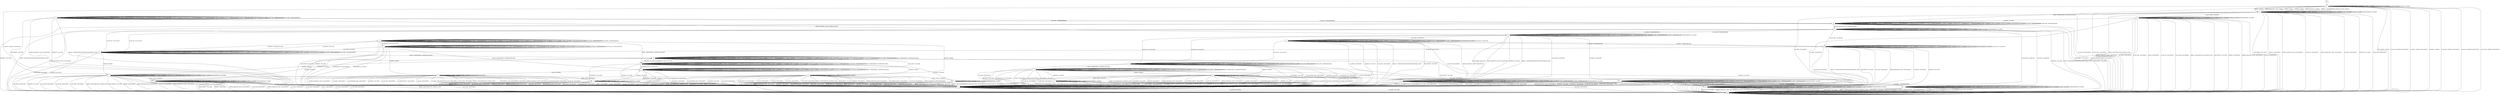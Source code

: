 digraph "" {
	graph ["Incoming time"=0.29279565811157227,
		"Outgoing time"=0.40070509910583496,
		Output="{'States': 32, 'Transitions': 683, 'Filename': '../results/ssh/OpenSSH-OpenSSH-z3-3.dot'}",
		Reference="{'States': 32, 'Transitions': 683, 'Filename': '../subjects/ssh/OpenSSH.dot'}",
		Solver=z3,
		Updated="{'States': 32, 'Transitions': 683, 'Filename': '../subjects/ssh/OpenSSH.dot'}",
		"f-measure"=1.0,
		precision=1.0,
		recall=1.0
	];
	a -> a	[key=0,
		label="SERVICE_REQUEST_AUTH / UNIMPLEMENTED"];
	a -> a	[key=1,
		label="CH_WINDOW_ADJUST / NO_RESP"];
	a -> a	[key=2,
		label="DEBUG / NO_RESP"];
	a -> a	[key=3,
		label="UA_PK_OK / UNIMPLEMENTED"];
	a -> a	[key=4,
		label="SERVICE_REQUEST_CONN / UNIMPLEMENTED"];
	a -> a	[key=5,
		label="UA_NONE / UNIMPLEMENTED"];
	a -> a	[key=6,
		label="UA_PK_NOK / UNIMPLEMENTED"];
	a -> a	[key=7,
		label="CH_OPEN / CH_MAX"];
	a -> a	[key=8,
		label="KEX30 / UNIMPLEMENTED"];
	a -> a	[key=9,
		label="IGNORE / NO_RESP"];
	a -> a	[key=10,
		label="UNIMPLEMENTED / NO_RESP"];
	a -> a	[key=11,
		label="UA_PW_OK / UNIMPLEMENTED"];
	a -> a	[key=12,
		label="UA_PW_NOK / UNIMPLEMENTED"];
	a -> j	[key=0,
		label="REKEY / KEXINIT|KEX31+NEWKEYS|NO_RESP"];
	a -> r	[key=0,
		label="DISCONNECT / NO_CONN"];
	a -> r	[key=1,
		label="CH_EXTENDED_DATA / DISCONNECT"];
	a -> r	[key=2,
		label="NEWKEYS / NO_CONN"];
	a -> r	[key=3,
		label="CH_REQUEST_PTY / DISCONNECT"];
	a -> r	[key=4,
		label="CH_EOF / DISCONNECT"];
	a -> r	[key=5,
		label="CH_DATA / DISCONNECT"];
	a -> ee	[key=0,
		label="CH_CLOSE / DISCONNECT"];
	a -> ff	[key=0,
		label="KEXINIT / KEXINIT"];
	b -> b	[key=0,
		label="SERVICE_REQUEST_AUTH / NO_RESP"];
	b -> b	[key=1,
		label="CH_WINDOW_ADJUST / CH_NONE"];
	b -> b	[key=2,
		label="DEBUG / NO_RESP"];
	b -> b	[key=3,
		label="UA_PK_OK / UNIMPLEMENTED"];
	b -> b	[key=4,
		label="SERVICE_REQUEST_CONN / NO_RESP"];
	b -> b	[key=5,
		label="UA_NONE / UNIMPLEMENTED"];
	b -> b	[key=6,
		label="CH_EXTENDED_DATA / CH_NONE"];
	b -> b	[key=7,
		label="UA_PK_NOK / UNIMPLEMENTED"];
	b -> b	[key=8,
		label="CH_CLOSE / CH_NONE"];
	b -> b	[key=9,
		label="CH_REQUEST_PTY / CH_NONE"];
	b -> b	[key=10,
		label="KEX30 / NO_RESP"];
	b -> b	[key=11,
		label="IGNORE / NO_RESP"];
	b -> b	[key=12,
		label="CH_EOF / CH_NONE"];
	b -> b	[key=13,
		label="CH_DATA / CH_NONE"];
	b -> b	[key=14,
		label="UNIMPLEMENTED / NO_RESP"];
	b -> b	[key=15,
		label="UA_PW_OK / UNIMPLEMENTED"];
	b -> b	[key=16,
		label="UA_PW_NOK / UNIMPLEMENTED"];
	b -> b	[key=17,
		label="REKEY / KEXINIT|KEX31+NEWKEYS|NO_RESP"];
	b -> d	[key=0,
		label="CH_OPEN / CH_OPEN_SUCCESS"];
	b -> l	[key=0,
		label="KEXINIT / KEXINIT"];
	b -> ee	[key=0,
		label="DISCONNECT / NO_CONN"];
	b -> ee	[key=1,
		label="NEWKEYS / NO_CONN"];
	c -> c	[key=0,
		label="DEBUG / NO_RESP"];
	c -> c	[key=1,
		label="CH_OPEN / CH_MAX"];
	c -> c	[key=2,
		label="IGNORE / NO_RESP"];
	c -> c	[key=3,
		label="UNIMPLEMENTED / NO_RESP"];
	c -> d	[key=0,
		label="NEWKEYS / NO_RESP"];
	c -> r	[key=0,
		label="DISCONNECT / NO_CONN"];
	c -> r	[key=1,
		label="KEXINIT / DISCONNECT"];
	c -> r	[key=2,
		label="SERVICE_REQUEST_AUTH / DISCONNECT"];
	c -> r	[key=3,
		label="CH_WINDOW_ADJUST / DISCONNECT"];
	c -> r	[key=4,
		label="UA_PK_OK / DISCONNECT"];
	c -> r	[key=5,
		label="SERVICE_REQUEST_CONN / DISCONNECT"];
	c -> r	[key=6,
		label="UA_NONE / DISCONNECT"];
	c -> r	[key=7,
		label="CH_EXTENDED_DATA / DISCONNECT"];
	c -> r	[key=8,
		label="UA_PK_NOK / DISCONNECT"];
	c -> r	[key=9,
		label="CH_REQUEST_PTY / DISCONNECT"];
	c -> r	[key=10,
		label="KEX30 / DISCONNECT"];
	c -> r	[key=11,
		label="CH_EOF / DISCONNECT"];
	c -> r	[key=12,
		label="CH_DATA / DISCONNECT"];
	c -> r	[key=13,
		label="UA_PW_OK / DISCONNECT"];
	c -> r	[key=14,
		label="UA_PW_NOK / DISCONNECT"];
	c -> r	[key=15,
		label="REKEY / DISCONNECT|NO_CONN|NO_CONN"];
	c -> ee	[key=0,
		label="CH_CLOSE / DISCONNECT"];
	d -> b	[key=0,
		label="CH_CLOSE / CH_CLOSE"];
	d -> d	[key=0,
		label="SERVICE_REQUEST_AUTH / NO_RESP"];
	d -> d	[key=1,
		label="CH_WINDOW_ADJUST / NO_RESP"];
	d -> d	[key=2,
		label="DEBUG / NO_RESP"];
	d -> d	[key=3,
		label="UA_PK_OK / UNIMPLEMENTED"];
	d -> d	[key=4,
		label="SERVICE_REQUEST_CONN / NO_RESP"];
	d -> d	[key=5,
		label="UA_NONE / UNIMPLEMENTED"];
	d -> d	[key=6,
		label="CH_EXTENDED_DATA / NO_RESP"];
	d -> d	[key=7,
		label="UA_PK_NOK / UNIMPLEMENTED"];
	d -> d	[key=8,
		label="CH_OPEN / CH_MAX"];
	d -> d	[key=9,
		label="KEX30 / NO_RESP"];
	d -> d	[key=10,
		label="IGNORE / NO_RESP"];
	d -> d	[key=11,
		label="CH_EOF / NO_RESP"];
	d -> d	[key=12,
		label="CH_DATA / NO_RESP"];
	d -> d	[key=13,
		label="UNIMPLEMENTED / NO_RESP"];
	d -> d	[key=14,
		label="UA_PW_OK / UNIMPLEMENTED"];
	d -> d	[key=15,
		label="UA_PW_NOK / UNIMPLEMENTED"];
	d -> d	[key=16,
		label="REKEY / KEXINIT|KEX31+NEWKEYS|NO_RESP"];
	d -> o	[key=0,
		label="KEXINIT / KEXINIT"];
	d -> r	[key=0,
		label="DISCONNECT / NO_CONN"];
	d -> r	[key=1,
		label="NEWKEYS / NO_CONN"];
	d -> s	[key=0,
		label="CH_REQUEST_PTY / CH_SUCCESS"];
	e -> e	[key=0,
		label="CH_WINDOW_ADJUST / CH_NONE"];
	e -> e	[key=1,
		label="DEBUG / NO_RESP"];
	e -> e	[key=2,
		label="CH_EXTENDED_DATA / CH_NONE"];
	e -> e	[key=3,
		label="CH_CLOSE / CH_NONE"];
	e -> e	[key=4,
		label="CH_REQUEST_PTY / CH_NONE"];
	e -> e	[key=5,
		label="IGNORE / NO_RESP"];
	e -> e	[key=6,
		label="CH_EOF / CH_NONE"];
	e -> e	[key=7,
		label="CH_DATA / CH_NONE"];
	e -> e	[key=8,
		label="UNIMPLEMENTED / NO_RESP"];
	e -> r	[key=0,
		label="CH_OPEN / DISCONNECT"];
	e -> w	[key=0,
		label="KEX30 / KEX31+NEWKEYS"];
	e -> ee	[key=0,
		label="DISCONNECT / NO_CONN"];
	e -> ee	[key=1,
		label="KEXINIT / DISCONNECT"];
	e -> ee	[key=2,
		label="SERVICE_REQUEST_AUTH / DISCONNECT"];
	e -> ee	[key=3,
		label="UA_PK_OK / DISCONNECT"];
	e -> ee	[key=4,
		label="SERVICE_REQUEST_CONN / DISCONNECT"];
	e -> ee	[key=5,
		label="UA_NONE / DISCONNECT"];
	e -> ee	[key=6,
		label="NEWKEYS / NO_CONN"];
	e -> ee	[key=7,
		label="UA_PK_NOK / DISCONNECT"];
	e -> ee	[key=8,
		label="UA_PW_OK / DISCONNECT"];
	e -> ee	[key=9,
		label="UA_PW_NOK / DISCONNECT"];
	e -> ee	[key=10,
		label="REKEY / DISCONNECT|NO_CONN|NO_CONN"];
	f -> f	[key=0,
		label="SERVICE_REQUEST_AUTH / UNIMPLEMENTED"];
	f -> f	[key=1,
		label="CH_WINDOW_ADJUST / NO_RESP"];
	f -> f	[key=2,
		label="DEBUG / NO_RESP"];
	f -> f	[key=3,
		label="UA_PK_OK / UNIMPLEMENTED"];
	f -> f	[key=4,
		label="SERVICE_REQUEST_CONN / UNIMPLEMENTED"];
	f -> f	[key=5,
		label="UA_NONE / UNIMPLEMENTED"];
	f -> f	[key=6,
		label="CH_EXTENDED_DATA / NO_RESP"];
	f -> f	[key=7,
		label="UA_PK_NOK / UNIMPLEMENTED"];
	f -> f	[key=8,
		label="CH_OPEN / CH_MAX"];
	f -> f	[key=9,
		label="KEX30 / UNIMPLEMENTED"];
	f -> f	[key=10,
		label="IGNORE / NO_RESP"];
	f -> f	[key=11,
		label="CH_EOF / NO_RESP"];
	f -> f	[key=12,
		label="CH_DATA / NO_RESP"];
	f -> f	[key=13,
		label="UNIMPLEMENTED / NO_RESP"];
	f -> f	[key=14,
		label="UA_PW_OK / UNIMPLEMENTED"];
	f -> f	[key=15,
		label="UA_PW_NOK / UNIMPLEMENTED"];
	f -> p	[key=0,
		label="KEXINIT / KEXINIT"];
	f -> r	[key=0,
		label="DISCONNECT / NO_CONN"];
	f -> r	[key=1,
		label="NEWKEYS / NO_CONN"];
	f -> r	[key=2,
		label="CH_REQUEST_PTY / DISCONNECT"];
	f -> s	[key=0,
		label="REKEY / KEXINIT|KEX31+NEWKEYS|NO_RESP"];
	f -> y	[key=0,
		label="CH_CLOSE / CH_CLOSE"];
	g -> d	[key=0,
		label="REKEY / KEXINIT|KEX31+NEWKEYS|NO_RESP"];
	g -> f	[key=0,
		label="CH_REQUEST_PTY / CH_SUCCESS"];
	g -> g	[key=0,
		label="SERVICE_REQUEST_AUTH / UNIMPLEMENTED"];
	g -> g	[key=1,
		label="CH_WINDOW_ADJUST / NO_RESP"];
	g -> g	[key=2,
		label="DEBUG / NO_RESP"];
	g -> g	[key=3,
		label="UA_PK_OK / UNIMPLEMENTED"];
	g -> g	[key=4,
		label="SERVICE_REQUEST_CONN / UNIMPLEMENTED"];
	g -> g	[key=5,
		label="UA_NONE / UNIMPLEMENTED"];
	g -> g	[key=6,
		label="CH_EXTENDED_DATA / NO_RESP"];
	g -> g	[key=7,
		label="UA_PK_NOK / UNIMPLEMENTED"];
	g -> g	[key=8,
		label="CH_OPEN / CH_MAX"];
	g -> g	[key=9,
		label="KEX30 / UNIMPLEMENTED"];
	g -> g	[key=10,
		label="IGNORE / NO_RESP"];
	g -> g	[key=11,
		label="CH_EOF / NO_RESP"];
	g -> g	[key=12,
		label="CH_DATA / NO_RESP"];
	g -> g	[key=13,
		label="UNIMPLEMENTED / NO_RESP"];
	g -> g	[key=14,
		label="UA_PW_OK / UNIMPLEMENTED"];
	g -> g	[key=15,
		label="UA_PW_NOK / UNIMPLEMENTED"];
	g -> o	[key=0,
		label="KEXINIT / KEXINIT"];
	g -> r	[key=0,
		label="DISCONNECT / NO_CONN"];
	g -> r	[key=1,
		label="NEWKEYS / NO_CONN"];
	g -> y	[key=0,
		label="CH_CLOSE / CH_CLOSE"];
	h -> a	[key=0,
		label="UA_PK_OK / UA_SUCCESS"];
	h -> a	[key=1,
		label="UA_PW_OK / UA_SUCCESS"];
	h -> h	[key=0,
		label="KEXINIT / UNIMPLEMENTED"];
	h -> h	[key=1,
		label="SERVICE_REQUEST_AUTH / SERVICE_ACCEPT"];
	h -> h	[key=2,
		label="CH_WINDOW_ADJUST / UNIMPLEMENTED"];
	h -> h	[key=3,
		label="DEBUG / NO_RESP"];
	h -> h	[key=4,
		label="CH_EXTENDED_DATA / UNIMPLEMENTED"];
	h -> h	[key=5,
		label="CH_OPEN / CH_MAX"];
	h -> h	[key=6,
		label="CH_REQUEST_PTY / UNIMPLEMENTED"];
	h -> h	[key=7,
		label="KEX30 / UNIMPLEMENTED"];
	h -> h	[key=8,
		label="IGNORE / NO_RESP"];
	h -> h	[key=9,
		label="CH_EOF / UNIMPLEMENTED"];
	h -> h	[key=10,
		label="CH_DATA / UNIMPLEMENTED"];
	h -> h	[key=11,
		label="UNIMPLEMENTED / NO_RESP"];
	h -> m	[key=0,
		label="UA_PK_NOK / UA_FAILURE"];
	h -> q	[key=0,
		label="UA_PW_NOK / UA_FAILURE"];
	h -> r	[key=0,
		label="DISCONNECT / NO_CONN"];
	h -> r	[key=1,
		label="SERVICE_REQUEST_CONN / DISCONNECT"];
	h -> r	[key=2,
		label="NEWKEYS / NO_CONN"];
	h -> r	[key=3,
		label="REKEY / UNIMPLEMENTED|UNIMPLEMENTED|NO_CONN"];
	h -> u	[key=0,
		label="CH_CLOSE / UNIMPLEMENTED"];
	h -> x	[key=0,
		label="UA_NONE / UA_FAILURE"];
	i -> i	[key=0,
		label="DEBUG / NO_RESP"];
	i -> i	[key=1,
		label="CH_OPEN / CH_MAX"];
	i -> i	[key=2,
		label="IGNORE / NO_RESP"];
	i -> i	[key=3,
		label="UNIMPLEMENTED / NO_RESP"];
	i -> r	[key=0,
		label="DISCONNECT / NO_CONN"];
	i -> r	[key=1,
		label="KEXINIT / DISCONNECT"];
	i -> r	[key=2,
		label="SERVICE_REQUEST_AUTH / DISCONNECT"];
	i -> r	[key=3,
		label="CH_WINDOW_ADJUST / DISCONNECT"];
	i -> r	[key=4,
		label="UA_PK_OK / DISCONNECT"];
	i -> r	[key=5,
		label="SERVICE_REQUEST_CONN / DISCONNECT"];
	i -> r	[key=6,
		label="UA_NONE / DISCONNECT"];
	i -> r	[key=7,
		label="CH_EXTENDED_DATA / DISCONNECT"];
	i -> r	[key=8,
		label="UA_PK_NOK / DISCONNECT"];
	i -> r	[key=9,
		label="CH_REQUEST_PTY / DISCONNECT"];
	i -> r	[key=10,
		label="KEX30 / DISCONNECT"];
	i -> r	[key=11,
		label="CH_EOF / DISCONNECT"];
	i -> r	[key=12,
		label="CH_DATA / DISCONNECT"];
	i -> r	[key=13,
		label="UA_PW_OK / DISCONNECT"];
	i -> r	[key=14,
		label="UA_PW_NOK / DISCONNECT"];
	i -> r	[key=15,
		label="REKEY / DISCONNECT|NO_CONN|NO_CONN"];
	i -> s	[key=0,
		label="NEWKEYS / NO_RESP"];
	i -> ee	[key=0,
		label="CH_CLOSE / DISCONNECT"];
	j -> j	[key=0,
		label="SERVICE_REQUEST_AUTH / NO_RESP"];
	j -> j	[key=1,
		label="CH_WINDOW_ADJUST / NO_RESP"];
	j -> j	[key=2,
		label="DEBUG / NO_RESP"];
	j -> j	[key=3,
		label="UA_PK_OK / UNIMPLEMENTED"];
	j -> j	[key=4,
		label="SERVICE_REQUEST_CONN / NO_RESP"];
	j -> j	[key=5,
		label="UA_NONE / UNIMPLEMENTED"];
	j -> j	[key=6,
		label="UA_PK_NOK / UNIMPLEMENTED"];
	j -> j	[key=7,
		label="CH_OPEN / CH_MAX"];
	j -> j	[key=8,
		label="KEX30 / NO_RESP"];
	j -> j	[key=9,
		label="IGNORE / NO_RESP"];
	j -> j	[key=10,
		label="UNIMPLEMENTED / NO_RESP"];
	j -> j	[key=11,
		label="UA_PW_OK / UNIMPLEMENTED"];
	j -> j	[key=12,
		label="UA_PW_NOK / UNIMPLEMENTED"];
	j -> j	[key=13,
		label="REKEY / KEXINIT|KEX31+NEWKEYS|NO_RESP"];
	j -> r	[key=0,
		label="DISCONNECT / NO_CONN"];
	j -> r	[key=1,
		label="CH_EXTENDED_DATA / DISCONNECT"];
	j -> r	[key=2,
		label="NEWKEYS / NO_CONN"];
	j -> r	[key=3,
		label="CH_REQUEST_PTY / DISCONNECT"];
	j -> r	[key=4,
		label="CH_EOF / DISCONNECT"];
	j -> r	[key=5,
		label="CH_DATA / DISCONNECT"];
	j -> ee	[key=0,
		label="CH_CLOSE / DISCONNECT"];
	j -> ff	[key=0,
		label="KEXINIT / KEXINIT"];
	k -> b	[key=0,
		label="NEWKEYS / NO_RESP"];
	k -> k	[key=0,
		label="CH_WINDOW_ADJUST / CH_NONE"];
	k -> k	[key=1,
		label="DEBUG / NO_RESP"];
	k -> k	[key=2,
		label="CH_EXTENDED_DATA / CH_NONE"];
	k -> k	[key=3,
		label="CH_CLOSE / CH_NONE"];
	k -> k	[key=4,
		label="CH_REQUEST_PTY / CH_NONE"];
	k -> k	[key=5,
		label="IGNORE / NO_RESP"];
	k -> k	[key=6,
		label="CH_EOF / CH_NONE"];
	k -> k	[key=7,
		label="CH_DATA / CH_NONE"];
	k -> k	[key=8,
		label="UNIMPLEMENTED / NO_RESP"];
	k -> r	[key=0,
		label="CH_OPEN / DISCONNECT"];
	k -> ee	[key=0,
		label="DISCONNECT / NO_CONN"];
	k -> ee	[key=1,
		label="KEXINIT / DISCONNECT"];
	k -> ee	[key=2,
		label="SERVICE_REQUEST_AUTH / DISCONNECT"];
	k -> ee	[key=3,
		label="UA_PK_OK / DISCONNECT"];
	k -> ee	[key=4,
		label="SERVICE_REQUEST_CONN / DISCONNECT"];
	k -> ee	[key=5,
		label="UA_NONE / DISCONNECT"];
	k -> ee	[key=6,
		label="UA_PK_NOK / DISCONNECT"];
	k -> ee	[key=7,
		label="KEX30 / DISCONNECT"];
	k -> ee	[key=8,
		label="UA_PW_OK / DISCONNECT"];
	k -> ee	[key=9,
		label="UA_PW_NOK / DISCONNECT"];
	k -> ee	[key=10,
		label="REKEY / DISCONNECT|NO_CONN|NO_CONN"];
	l -> k	[key=0,
		label="KEX30 / KEX31+NEWKEYS"];
	l -> l	[key=0,
		label="CH_WINDOW_ADJUST / CH_NONE"];
	l -> l	[key=1,
		label="DEBUG / NO_RESP"];
	l -> l	[key=2,
		label="CH_EXTENDED_DATA / CH_NONE"];
	l -> l	[key=3,
		label="CH_CLOSE / CH_NONE"];
	l -> l	[key=4,
		label="CH_REQUEST_PTY / CH_NONE"];
	l -> l	[key=5,
		label="IGNORE / NO_RESP"];
	l -> l	[key=6,
		label="CH_EOF / CH_NONE"];
	l -> l	[key=7,
		label="CH_DATA / CH_NONE"];
	l -> l	[key=8,
		label="UNIMPLEMENTED / NO_RESP"];
	l -> r	[key=0,
		label="CH_OPEN / DISCONNECT"];
	l -> ee	[key=0,
		label="DISCONNECT / NO_CONN"];
	l -> ee	[key=1,
		label="KEXINIT / DISCONNECT"];
	l -> ee	[key=2,
		label="SERVICE_REQUEST_AUTH / DISCONNECT"];
	l -> ee	[key=3,
		label="UA_PK_OK / DISCONNECT"];
	l -> ee	[key=4,
		label="SERVICE_REQUEST_CONN / DISCONNECT"];
	l -> ee	[key=5,
		label="UA_NONE / DISCONNECT"];
	l -> ee	[key=6,
		label="NEWKEYS / NO_CONN"];
	l -> ee	[key=7,
		label="UA_PK_NOK / DISCONNECT"];
	l -> ee	[key=8,
		label="UA_PW_OK / DISCONNECT"];
	l -> ee	[key=9,
		label="UA_PW_NOK / DISCONNECT"];
	l -> ee	[key=10,
		label="REKEY / DISCONNECT|NO_CONN|NO_CONN"];
	m -> m	[key=0,
		label="KEXINIT / UNIMPLEMENTED"];
	m -> m	[key=1,
		label="SERVICE_REQUEST_AUTH / SERVICE_ACCEPT"];
	m -> m	[key=2,
		label="CH_WINDOW_ADJUST / UNIMPLEMENTED"];
	m -> m	[key=3,
		label="DEBUG / NO_RESP"];
	m -> m	[key=4,
		label="CH_EXTENDED_DATA / UNIMPLEMENTED"];
	m -> m	[key=5,
		label="UA_PK_NOK / UA_FAILURE"];
	m -> m	[key=6,
		label="CH_OPEN / CH_MAX"];
	m -> m	[key=7,
		label="CH_REQUEST_PTY / UNIMPLEMENTED"];
	m -> m	[key=8,
		label="KEX30 / UNIMPLEMENTED"];
	m -> m	[key=9,
		label="IGNORE / NO_RESP"];
	m -> m	[key=10,
		label="CH_EOF / UNIMPLEMENTED"];
	m -> m	[key=11,
		label="CH_DATA / UNIMPLEMENTED"];
	m -> m	[key=12,
		label="UNIMPLEMENTED / NO_RESP"];
	m -> r	[key=0,
		label="DISCONNECT / NO_CONN"];
	m -> r	[key=1,
		label="UA_PK_OK / DISCONNECT"];
	m -> r	[key=2,
		label="SERVICE_REQUEST_CONN / DISCONNECT"];
	m -> r	[key=3,
		label="UA_NONE / DISCONNECT"];
	m -> r	[key=4,
		label="NEWKEYS / NO_CONN"];
	m -> r	[key=5,
		label="UA_PW_OK / DISCONNECT"];
	m -> r	[key=6,
		label="UA_PW_NOK / DISCONNECT"];
	m -> r	[key=7,
		label="REKEY / UNIMPLEMENTED|UNIMPLEMENTED|NO_CONN"];
	m -> cc	[key=0,
		label="CH_CLOSE / UNIMPLEMENTED"];
	n -> j	[key=0,
		label="NEWKEYS / NO_RESP"];
	n -> n	[key=0,
		label="DEBUG / NO_RESP"];
	n -> n	[key=1,
		label="CH_OPEN / CH_MAX"];
	n -> n	[key=2,
		label="IGNORE / NO_RESP"];
	n -> n	[key=3,
		label="UNIMPLEMENTED / NO_RESP"];
	n -> r	[key=0,
		label="DISCONNECT / NO_CONN"];
	n -> r	[key=1,
		label="KEXINIT / DISCONNECT"];
	n -> r	[key=2,
		label="SERVICE_REQUEST_AUTH / DISCONNECT"];
	n -> r	[key=3,
		label="CH_WINDOW_ADJUST / DISCONNECT"];
	n -> r	[key=4,
		label="UA_PK_OK / DISCONNECT"];
	n -> r	[key=5,
		label="SERVICE_REQUEST_CONN / DISCONNECT"];
	n -> r	[key=6,
		label="UA_NONE / DISCONNECT"];
	n -> r	[key=7,
		label="CH_EXTENDED_DATA / DISCONNECT"];
	n -> r	[key=8,
		label="UA_PK_NOK / DISCONNECT"];
	n -> r	[key=9,
		label="CH_REQUEST_PTY / DISCONNECT"];
	n -> r	[key=10,
		label="KEX30 / DISCONNECT"];
	n -> r	[key=11,
		label="CH_EOF / DISCONNECT"];
	n -> r	[key=12,
		label="CH_DATA / DISCONNECT"];
	n -> r	[key=13,
		label="UA_PW_OK / DISCONNECT"];
	n -> r	[key=14,
		label="UA_PW_NOK / DISCONNECT"];
	n -> r	[key=15,
		label="REKEY / DISCONNECT|NO_CONN|NO_CONN"];
	n -> ee	[key=0,
		label="CH_CLOSE / DISCONNECT"];
	o -> c	[key=0,
		label="KEX30 / KEX31+NEWKEYS"];
	o -> o	[key=0,
		label="DEBUG / NO_RESP"];
	o -> o	[key=1,
		label="CH_OPEN / CH_MAX"];
	o -> o	[key=2,
		label="IGNORE / NO_RESP"];
	o -> o	[key=3,
		label="UNIMPLEMENTED / NO_RESP"];
	o -> r	[key=0,
		label="DISCONNECT / NO_CONN"];
	o -> r	[key=1,
		label="KEXINIT / DISCONNECT"];
	o -> r	[key=2,
		label="SERVICE_REQUEST_AUTH / DISCONNECT"];
	o -> r	[key=3,
		label="CH_WINDOW_ADJUST / DISCONNECT"];
	o -> r	[key=4,
		label="UA_PK_OK / DISCONNECT"];
	o -> r	[key=5,
		label="SERVICE_REQUEST_CONN / DISCONNECT"];
	o -> r	[key=6,
		label="UA_NONE / DISCONNECT"];
	o -> r	[key=7,
		label="CH_EXTENDED_DATA / DISCONNECT"];
	o -> r	[key=8,
		label="NEWKEYS / NO_CONN"];
	o -> r	[key=9,
		label="UA_PK_NOK / DISCONNECT"];
	o -> r	[key=10,
		label="CH_REQUEST_PTY / DISCONNECT"];
	o -> r	[key=11,
		label="CH_EOF / DISCONNECT"];
	o -> r	[key=12,
		label="CH_DATA / DISCONNECT"];
	o -> r	[key=13,
		label="UA_PW_OK / DISCONNECT"];
	o -> r	[key=14,
		label="UA_PW_NOK / DISCONNECT"];
	o -> r	[key=15,
		label="REKEY / DISCONNECT|NO_CONN|NO_CONN"];
	o -> ee	[key=0,
		label="CH_CLOSE / DISCONNECT"];
	p -> i	[key=0,
		label="KEX30 / KEX31+NEWKEYS"];
	p -> p	[key=0,
		label="DEBUG / NO_RESP"];
	p -> p	[key=1,
		label="CH_OPEN / CH_MAX"];
	p -> p	[key=2,
		label="IGNORE / NO_RESP"];
	p -> p	[key=3,
		label="UNIMPLEMENTED / NO_RESP"];
	p -> r	[key=0,
		label="DISCONNECT / NO_CONN"];
	p -> r	[key=1,
		label="KEXINIT / DISCONNECT"];
	p -> r	[key=2,
		label="SERVICE_REQUEST_AUTH / DISCONNECT"];
	p -> r	[key=3,
		label="CH_WINDOW_ADJUST / DISCONNECT"];
	p -> r	[key=4,
		label="UA_PK_OK / DISCONNECT"];
	p -> r	[key=5,
		label="SERVICE_REQUEST_CONN / DISCONNECT"];
	p -> r	[key=6,
		label="UA_NONE / DISCONNECT"];
	p -> r	[key=7,
		label="CH_EXTENDED_DATA / DISCONNECT"];
	p -> r	[key=8,
		label="NEWKEYS / NO_CONN"];
	p -> r	[key=9,
		label="UA_PK_NOK / DISCONNECT"];
	p -> r	[key=10,
		label="CH_REQUEST_PTY / DISCONNECT"];
	p -> r	[key=11,
		label="CH_EOF / DISCONNECT"];
	p -> r	[key=12,
		label="CH_DATA / DISCONNECT"];
	p -> r	[key=13,
		label="UA_PW_OK / DISCONNECT"];
	p -> r	[key=14,
		label="UA_PW_NOK / DISCONNECT"];
	p -> r	[key=15,
		label="REKEY / DISCONNECT|NO_CONN|NO_CONN"];
	p -> ee	[key=0,
		label="CH_CLOSE / DISCONNECT"];
	q -> a	[key=0,
		label="UA_PW_OK / UA_SUCCESS"];
	q -> q	[key=0,
		label="KEXINIT / UNIMPLEMENTED"];
	q -> q	[key=1,
		label="SERVICE_REQUEST_AUTH / SERVICE_ACCEPT"];
	q -> q	[key=2,
		label="CH_WINDOW_ADJUST / UNIMPLEMENTED"];
	q -> q	[key=3,
		label="DEBUG / NO_RESP"];
	q -> q	[key=4,
		label="CH_EXTENDED_DATA / UNIMPLEMENTED"];
	q -> q	[key=5,
		label="CH_OPEN / CH_MAX"];
	q -> q	[key=6,
		label="CH_REQUEST_PTY / UNIMPLEMENTED"];
	q -> q	[key=7,
		label="KEX30 / UNIMPLEMENTED"];
	q -> q	[key=8,
		label="IGNORE / NO_RESP"];
	q -> q	[key=9,
		label="CH_EOF / UNIMPLEMENTED"];
	q -> q	[key=10,
		label="CH_DATA / UNIMPLEMENTED"];
	q -> q	[key=11,
		label="UNIMPLEMENTED / NO_RESP"];
	q -> q	[key=12,
		label="UA_PW_NOK / UA_FAILURE"];
	q -> r	[key=0,
		label="DISCONNECT / NO_CONN"];
	q -> r	[key=1,
		label="UA_PK_OK / DISCONNECT"];
	q -> r	[key=2,
		label="SERVICE_REQUEST_CONN / DISCONNECT"];
	q -> r	[key=3,
		label="UA_NONE / DISCONNECT"];
	q -> r	[key=4,
		label="NEWKEYS / NO_CONN"];
	q -> r	[key=5,
		label="UA_PK_NOK / DISCONNECT"];
	q -> r	[key=6,
		label="REKEY / UNIMPLEMENTED|UNIMPLEMENTED|NO_CONN"];
	q -> bb	[key=0,
		label="CH_CLOSE / UNIMPLEMENTED"];
	r -> r	[key=0,
		label="DISCONNECT / NO_CONN"];
	r -> r	[key=1,
		label="KEXINIT / NO_CONN"];
	r -> r	[key=2,
		label="SERVICE_REQUEST_AUTH / NO_CONN"];
	r -> r	[key=3,
		label="CH_WINDOW_ADJUST / NO_CONN"];
	r -> r	[key=4,
		label="DEBUG / NO_CONN"];
	r -> r	[key=5,
		label="UA_PK_OK / NO_CONN"];
	r -> r	[key=6,
		label="SERVICE_REQUEST_CONN / NO_CONN"];
	r -> r	[key=7,
		label="UA_NONE / NO_CONN"];
	r -> r	[key=8,
		label="CH_EXTENDED_DATA / NO_CONN"];
	r -> r	[key=9,
		label="NEWKEYS / NO_CONN"];
	r -> r	[key=10,
		label="UA_PK_NOK / NO_CONN"];
	r -> r	[key=11,
		label="CH_OPEN / CH_MAX"];
	r -> r	[key=12,
		label="CH_REQUEST_PTY / NO_CONN"];
	r -> r	[key=13,
		label="KEX30 / NO_CONN"];
	r -> r	[key=14,
		label="IGNORE / NO_CONN"];
	r -> r	[key=15,
		label="CH_EOF / NO_CONN"];
	r -> r	[key=16,
		label="CH_DATA / NO_CONN"];
	r -> r	[key=17,
		label="UNIMPLEMENTED / NO_CONN"];
	r -> r	[key=18,
		label="UA_PW_OK / NO_CONN"];
	r -> r	[key=19,
		label="UA_PW_NOK / NO_CONN"];
	r -> r	[key=20,
		label="REKEY / NO_CONN|NO_CONN|NO_CONN"];
	r -> ee	[key=0,
		label="CH_CLOSE / NO_CONN"];
	s -> b	[key=0,
		label="CH_CLOSE / CH_CLOSE"];
	s -> p	[key=0,
		label="KEXINIT / KEXINIT"];
	s -> r	[key=0,
		label="DISCONNECT / NO_CONN"];
	s -> r	[key=1,
		label="NEWKEYS / NO_CONN"];
	s -> r	[key=2,
		label="CH_REQUEST_PTY / DISCONNECT"];
	s -> s	[key=0,
		label="SERVICE_REQUEST_AUTH / NO_RESP"];
	s -> s	[key=1,
		label="CH_WINDOW_ADJUST / NO_RESP"];
	s -> s	[key=2,
		label="DEBUG / NO_RESP"];
	s -> s	[key=3,
		label="UA_PK_OK / UNIMPLEMENTED"];
	s -> s	[key=4,
		label="SERVICE_REQUEST_CONN / NO_RESP"];
	s -> s	[key=5,
		label="UA_NONE / UNIMPLEMENTED"];
	s -> s	[key=6,
		label="CH_EXTENDED_DATA / NO_RESP"];
	s -> s	[key=7,
		label="UA_PK_NOK / UNIMPLEMENTED"];
	s -> s	[key=8,
		label="CH_OPEN / CH_MAX"];
	s -> s	[key=9,
		label="KEX30 / NO_RESP"];
	s -> s	[key=10,
		label="IGNORE / NO_RESP"];
	s -> s	[key=11,
		label="CH_EOF / NO_RESP"];
	s -> s	[key=12,
		label="CH_DATA / NO_RESP"];
	s -> s	[key=13,
		label="UNIMPLEMENTED / NO_RESP"];
	s -> s	[key=14,
		label="UA_PW_OK / UNIMPLEMENTED"];
	s -> s	[key=15,
		label="UA_PW_NOK / UNIMPLEMENTED"];
	s -> s	[key=16,
		label="REKEY / KEXINIT|KEX31+NEWKEYS|NO_RESP"];
	t -> h	[key=0,
		label="SERVICE_REQUEST_AUTH / SERVICE_ACCEPT"];
	t -> r	[key=0,
		label="DISCONNECT / NO_CONN"];
	t -> r	[key=1,
		label="SERVICE_REQUEST_CONN / DISCONNECT"];
	t -> r	[key=2,
		label="NEWKEYS / NO_CONN"];
	t -> r	[key=3,
		label="REKEY / UNIMPLEMENTED|UNIMPLEMENTED|NO_CONN"];
	t -> t	[key=0,
		label="KEXINIT / UNIMPLEMENTED"];
	t -> t	[key=1,
		label="CH_WINDOW_ADJUST / UNIMPLEMENTED"];
	t -> t	[key=2,
		label="DEBUG / NO_RESP"];
	t -> t	[key=3,
		label="UA_PK_OK / UNIMPLEMENTED"];
	t -> t	[key=4,
		label="UA_NONE / UNIMPLEMENTED"];
	t -> t	[key=5,
		label="CH_EXTENDED_DATA / UNIMPLEMENTED"];
	t -> t	[key=6,
		label="UA_PK_NOK / UNIMPLEMENTED"];
	t -> t	[key=7,
		label="CH_OPEN / CH_MAX"];
	t -> t	[key=8,
		label="CH_REQUEST_PTY / UNIMPLEMENTED"];
	t -> t	[key=9,
		label="KEX30 / UNIMPLEMENTED"];
	t -> t	[key=10,
		label="IGNORE / NO_RESP"];
	t -> t	[key=11,
		label="CH_EOF / UNIMPLEMENTED"];
	t -> t	[key=12,
		label="CH_DATA / UNIMPLEMENTED"];
	t -> t	[key=13,
		label="UNIMPLEMENTED / NO_RESP"];
	t -> t	[key=14,
		label="UA_PW_OK / UNIMPLEMENTED"];
	t -> t	[key=15,
		label="UA_PW_NOK / UNIMPLEMENTED"];
	t -> aa	[key=0,
		label="CH_CLOSE / UNIMPLEMENTED"];
	u -> h	[key=0,
		label="CH_OPEN / UNIMPLEMENTED"];
	u -> u	[key=0,
		label="KEXINIT / UNIMPLEMENTED"];
	u -> u	[key=1,
		label="SERVICE_REQUEST_AUTH / SERVICE_ACCEPT"];
	u -> u	[key=2,
		label="CH_WINDOW_ADJUST / CH_NONE"];
	u -> u	[key=3,
		label="DEBUG / NO_RESP"];
	u -> u	[key=4,
		label="CH_EXTENDED_DATA / CH_NONE"];
	u -> u	[key=5,
		label="CH_CLOSE / CH_NONE"];
	u -> u	[key=6,
		label="CH_REQUEST_PTY / CH_NONE"];
	u -> u	[key=7,
		label="KEX30 / UNIMPLEMENTED"];
	u -> u	[key=8,
		label="IGNORE / NO_RESP"];
	u -> u	[key=9,
		label="CH_EOF / CH_NONE"];
	u -> u	[key=10,
		label="CH_DATA / CH_NONE"];
	u -> u	[key=11,
		label="UNIMPLEMENTED / NO_RESP"];
	u -> v	[key=0,
		label="UA_NONE / UA_FAILURE"];
	u -> y	[key=0,
		label="UA_PK_OK / UA_SUCCESS"];
	u -> y	[key=1,
		label="UA_PW_OK / UA_SUCCESS"];
	u -> bb	[key=0,
		label="UA_PW_NOK / UA_FAILURE"];
	u -> cc	[key=0,
		label="UA_PK_NOK / UA_FAILURE"];
	u -> ee	[key=0,
		label="DISCONNECT / NO_CONN"];
	u -> ee	[key=1,
		label="SERVICE_REQUEST_CONN / DISCONNECT"];
	u -> ee	[key=2,
		label="NEWKEYS / NO_CONN"];
	u -> ee	[key=3,
		label="REKEY / UNIMPLEMENTED|UNIMPLEMENTED|NO_CONN"];
	v -> v	[key=0,
		label="KEXINIT / UNIMPLEMENTED"];
	v -> v	[key=1,
		label="SERVICE_REQUEST_AUTH / SERVICE_ACCEPT"];
	v -> v	[key=2,
		label="CH_WINDOW_ADJUST / CH_NONE"];
	v -> v	[key=3,
		label="DEBUG / NO_RESP"];
	v -> v	[key=4,
		label="UA_NONE / UA_FAILURE"];
	v -> v	[key=5,
		label="CH_EXTENDED_DATA / CH_NONE"];
	v -> v	[key=6,
		label="CH_CLOSE / CH_NONE"];
	v -> v	[key=7,
		label="CH_REQUEST_PTY / CH_NONE"];
	v -> v	[key=8,
		label="KEX30 / UNIMPLEMENTED"];
	v -> v	[key=9,
		label="IGNORE / NO_RESP"];
	v -> v	[key=10,
		label="CH_EOF / CH_NONE"];
	v -> v	[key=11,
		label="CH_DATA / CH_NONE"];
	v -> v	[key=12,
		label="UNIMPLEMENTED / NO_RESP"];
	v -> x	[key=0,
		label="CH_OPEN / UNIMPLEMENTED"];
	v -> ee	[key=0,
		label="DISCONNECT / NO_CONN"];
	v -> ee	[key=1,
		label="UA_PK_OK / DISCONNECT"];
	v -> ee	[key=2,
		label="SERVICE_REQUEST_CONN / DISCONNECT"];
	v -> ee	[key=3,
		label="NEWKEYS / NO_CONN"];
	v -> ee	[key=4,
		label="UA_PK_NOK / DISCONNECT"];
	v -> ee	[key=5,
		label="UA_PW_OK / DISCONNECT"];
	v -> ee	[key=6,
		label="UA_PW_NOK / DISCONNECT"];
	v -> ee	[key=7,
		label="REKEY / UNIMPLEMENTED|UNIMPLEMENTED|NO_CONN"];
	w -> r	[key=0,
		label="CH_OPEN / DISCONNECT"];
	w -> w	[key=0,
		label="CH_WINDOW_ADJUST / CH_NONE"];
	w -> w	[key=1,
		label="DEBUG / NO_RESP"];
	w -> w	[key=2,
		label="CH_EXTENDED_DATA / CH_NONE"];
	w -> w	[key=3,
		label="CH_CLOSE / CH_NONE"];
	w -> w	[key=4,
		label="CH_REQUEST_PTY / CH_NONE"];
	w -> w	[key=5,
		label="IGNORE / NO_RESP"];
	w -> w	[key=6,
		label="CH_EOF / CH_NONE"];
	w -> w	[key=7,
		label="CH_DATA / CH_NONE"];
	w -> w	[key=8,
		label="UNIMPLEMENTED / NO_RESP"];
	w -> aa	[key=0,
		label="NEWKEYS / NO_RESP"];
	w -> ee	[key=0,
		label="DISCONNECT / NO_CONN"];
	w -> ee	[key=1,
		label="KEXINIT / DISCONNECT"];
	w -> ee	[key=2,
		label="SERVICE_REQUEST_AUTH / DISCONNECT"];
	w -> ee	[key=3,
		label="UA_PK_OK / DISCONNECT"];
	w -> ee	[key=4,
		label="SERVICE_REQUEST_CONN / DISCONNECT"];
	w -> ee	[key=5,
		label="UA_NONE / DISCONNECT"];
	w -> ee	[key=6,
		label="UA_PK_NOK / DISCONNECT"];
	w -> ee	[key=7,
		label="KEX30 / DISCONNECT"];
	w -> ee	[key=8,
		label="UA_PW_OK / DISCONNECT"];
	w -> ee	[key=9,
		label="UA_PW_NOK / DISCONNECT"];
	w -> ee	[key=10,
		label="REKEY / DISCONNECT|NO_CONN|NO_CONN"];
	x -> r	[key=0,
		label="DISCONNECT / NO_CONN"];
	x -> r	[key=1,
		label="UA_PK_OK / DISCONNECT"];
	x -> r	[key=2,
		label="SERVICE_REQUEST_CONN / DISCONNECT"];
	x -> r	[key=3,
		label="NEWKEYS / NO_CONN"];
	x -> r	[key=4,
		label="UA_PK_NOK / DISCONNECT"];
	x -> r	[key=5,
		label="UA_PW_OK / DISCONNECT"];
	x -> r	[key=6,
		label="UA_PW_NOK / DISCONNECT"];
	x -> r	[key=7,
		label="REKEY / UNIMPLEMENTED|UNIMPLEMENTED|NO_CONN"];
	x -> v	[key=0,
		label="CH_CLOSE / UNIMPLEMENTED"];
	x -> x	[key=0,
		label="KEXINIT / UNIMPLEMENTED"];
	x -> x	[key=1,
		label="SERVICE_REQUEST_AUTH / SERVICE_ACCEPT"];
	x -> x	[key=2,
		label="CH_WINDOW_ADJUST / UNIMPLEMENTED"];
	x -> x	[key=3,
		label="DEBUG / NO_RESP"];
	x -> x	[key=4,
		label="UA_NONE / UA_FAILURE"];
	x -> x	[key=5,
		label="CH_EXTENDED_DATA / UNIMPLEMENTED"];
	x -> x	[key=6,
		label="CH_OPEN / CH_MAX"];
	x -> x	[key=7,
		label="CH_REQUEST_PTY / UNIMPLEMENTED"];
	x -> x	[key=8,
		label="KEX30 / UNIMPLEMENTED"];
	x -> x	[key=9,
		label="IGNORE / NO_RESP"];
	x -> x	[key=10,
		label="CH_EOF / UNIMPLEMENTED"];
	x -> x	[key=11,
		label="CH_DATA / UNIMPLEMENTED"];
	x -> x	[key=12,
		label="UNIMPLEMENTED / NO_RESP"];
	y -> b	[key=0,
		label="REKEY / KEXINIT|KEX31+NEWKEYS|NO_RESP"];
	y -> g	[key=0,
		label="CH_OPEN / CH_OPEN_SUCCESS"];
	y -> l	[key=0,
		label="KEXINIT / KEXINIT"];
	y -> y	[key=0,
		label="SERVICE_REQUEST_AUTH / UNIMPLEMENTED"];
	y -> y	[key=1,
		label="CH_WINDOW_ADJUST / CH_NONE"];
	y -> y	[key=2,
		label="DEBUG / NO_RESP"];
	y -> y	[key=3,
		label="UA_PK_OK / UNIMPLEMENTED"];
	y -> y	[key=4,
		label="SERVICE_REQUEST_CONN / UNIMPLEMENTED"];
	y -> y	[key=5,
		label="UA_NONE / UNIMPLEMENTED"];
	y -> y	[key=6,
		label="CH_EXTENDED_DATA / CH_NONE"];
	y -> y	[key=7,
		label="UA_PK_NOK / UNIMPLEMENTED"];
	y -> y	[key=8,
		label="CH_CLOSE / CH_NONE"];
	y -> y	[key=9,
		label="CH_REQUEST_PTY / CH_NONE"];
	y -> y	[key=10,
		label="KEX30 / UNIMPLEMENTED"];
	y -> y	[key=11,
		label="IGNORE / NO_RESP"];
	y -> y	[key=12,
		label="CH_EOF / CH_NONE"];
	y -> y	[key=13,
		label="CH_DATA / CH_NONE"];
	y -> y	[key=14,
		label="UNIMPLEMENTED / NO_RESP"];
	y -> y	[key=15,
		label="UA_PW_OK / UNIMPLEMENTED"];
	y -> y	[key=16,
		label="UA_PW_NOK / UNIMPLEMENTED"];
	y -> ee	[key=0,
		label="DISCONNECT / NO_CONN"];
	y -> ee	[key=1,
		label="NEWKEYS / NO_CONN"];
	z -> e	[key=0,
		label="KEXINIT / KEXINIT"];
	z -> e	[key=1,
		label="SERVICE_REQUEST_AUTH / KEXINIT"];
	z -> e	[key=2,
		label="DEBUG / KEXINIT"];
	z -> e	[key=3,
		label="SERVICE_REQUEST_CONN / KEXINIT"];
	z -> e	[key=4,
		label="KEX30 / KEXINIT"];
	z -> e	[key=5,
		label="IGNORE / KEXINIT"];
	z -> e	[key=6,
		label="UNIMPLEMENTED / KEXINIT"];
	z -> r	[key=0,
		label="CH_OPEN / KEXINIT+DISCONNECT"];
	z -> z	[key=0,
		label="CH_WINDOW_ADJUST / CH_NONE"];
	z -> z	[key=1,
		label="CH_EXTENDED_DATA / CH_NONE"];
	z -> z	[key=2,
		label="CH_CLOSE / CH_NONE"];
	z -> z	[key=3,
		label="CH_REQUEST_PTY / CH_NONE"];
	z -> z	[key=4,
		label="CH_EOF / CH_NONE"];
	z -> z	[key=5,
		label="CH_DATA / CH_NONE"];
	z -> aa	[key=0,
		label="REKEY / KEXINIT|KEX31+NEWKEYS|NO_RESP"];
	z -> ee	[key=0,
		label="DISCONNECT / KEXINIT"];
	z -> ee	[key=1,
		label="UA_PK_OK / KEXINIT+DISCONNECT"];
	z -> ee	[key=2,
		label="UA_NONE / KEXINIT+DISCONNECT"];
	z -> ee	[key=3,
		label="NEWKEYS / KEXINIT"];
	z -> ee	[key=4,
		label="UA_PK_NOK / KEXINIT+DISCONNECT"];
	z -> ee	[key=5,
		label="UA_PW_OK / KEXINIT+DISCONNECT"];
	z -> ee	[key=6,
		label="UA_PW_NOK / KEXINIT+DISCONNECT"];
	aa -> t	[key=0,
		label="CH_OPEN / UNIMPLEMENTED"];
	aa -> u	[key=0,
		label="SERVICE_REQUEST_AUTH / SERVICE_ACCEPT"];
	aa -> aa	[key=0,
		label="KEXINIT / UNIMPLEMENTED"];
	aa -> aa	[key=1,
		label="CH_WINDOW_ADJUST / CH_NONE"];
	aa -> aa	[key=2,
		label="DEBUG / NO_RESP"];
	aa -> aa	[key=3,
		label="UA_PK_OK / UNIMPLEMENTED"];
	aa -> aa	[key=4,
		label="UA_NONE / UNIMPLEMENTED"];
	aa -> aa	[key=5,
		label="CH_EXTENDED_DATA / CH_NONE"];
	aa -> aa	[key=6,
		label="UA_PK_NOK / UNIMPLEMENTED"];
	aa -> aa	[key=7,
		label="CH_CLOSE / CH_NONE"];
	aa -> aa	[key=8,
		label="CH_REQUEST_PTY / CH_NONE"];
	aa -> aa	[key=9,
		label="KEX30 / UNIMPLEMENTED"];
	aa -> aa	[key=10,
		label="IGNORE / NO_RESP"];
	aa -> aa	[key=11,
		label="CH_EOF / CH_NONE"];
	aa -> aa	[key=12,
		label="CH_DATA / CH_NONE"];
	aa -> aa	[key=13,
		label="UNIMPLEMENTED / NO_RESP"];
	aa -> aa	[key=14,
		label="UA_PW_OK / UNIMPLEMENTED"];
	aa -> aa	[key=15,
		label="UA_PW_NOK / UNIMPLEMENTED"];
	aa -> ee	[key=0,
		label="DISCONNECT / NO_CONN"];
	aa -> ee	[key=1,
		label="SERVICE_REQUEST_CONN / DISCONNECT"];
	aa -> ee	[key=2,
		label="NEWKEYS / NO_CONN"];
	aa -> ee	[key=3,
		label="REKEY / UNIMPLEMENTED|UNIMPLEMENTED|NO_CONN"];
	bb -> q	[key=0,
		label="CH_OPEN / UNIMPLEMENTED"];
	bb -> y	[key=0,
		label="UA_PW_OK / UA_SUCCESS"];
	bb -> bb	[key=0,
		label="KEXINIT / UNIMPLEMENTED"];
	bb -> bb	[key=1,
		label="SERVICE_REQUEST_AUTH / SERVICE_ACCEPT"];
	bb -> bb	[key=2,
		label="CH_WINDOW_ADJUST / CH_NONE"];
	bb -> bb	[key=3,
		label="DEBUG / NO_RESP"];
	bb -> bb	[key=4,
		label="CH_EXTENDED_DATA / CH_NONE"];
	bb -> bb	[key=5,
		label="CH_CLOSE / CH_NONE"];
	bb -> bb	[key=6,
		label="CH_REQUEST_PTY / CH_NONE"];
	bb -> bb	[key=7,
		label="KEX30 / UNIMPLEMENTED"];
	bb -> bb	[key=8,
		label="IGNORE / NO_RESP"];
	bb -> bb	[key=9,
		label="CH_EOF / CH_NONE"];
	bb -> bb	[key=10,
		label="CH_DATA / CH_NONE"];
	bb -> bb	[key=11,
		label="UNIMPLEMENTED / NO_RESP"];
	bb -> bb	[key=12,
		label="UA_PW_NOK / UA_FAILURE"];
	bb -> ee	[key=0,
		label="DISCONNECT / NO_CONN"];
	bb -> ee	[key=1,
		label="UA_PK_OK / DISCONNECT"];
	bb -> ee	[key=2,
		label="SERVICE_REQUEST_CONN / DISCONNECT"];
	bb -> ee	[key=3,
		label="UA_NONE / DISCONNECT"];
	bb -> ee	[key=4,
		label="NEWKEYS / NO_CONN"];
	bb -> ee	[key=5,
		label="UA_PK_NOK / DISCONNECT"];
	bb -> ee	[key=6,
		label="REKEY / UNIMPLEMENTED|UNIMPLEMENTED|NO_CONN"];
	cc -> m	[key=0,
		label="CH_OPEN / UNIMPLEMENTED"];
	cc -> cc	[key=0,
		label="KEXINIT / UNIMPLEMENTED"];
	cc -> cc	[key=1,
		label="SERVICE_REQUEST_AUTH / SERVICE_ACCEPT"];
	cc -> cc	[key=2,
		label="CH_WINDOW_ADJUST / CH_NONE"];
	cc -> cc	[key=3,
		label="DEBUG / NO_RESP"];
	cc -> cc	[key=4,
		label="CH_EXTENDED_DATA / CH_NONE"];
	cc -> cc	[key=5,
		label="UA_PK_NOK / UA_FAILURE"];
	cc -> cc	[key=6,
		label="CH_CLOSE / CH_NONE"];
	cc -> cc	[key=7,
		label="CH_REQUEST_PTY / CH_NONE"];
	cc -> cc	[key=8,
		label="KEX30 / UNIMPLEMENTED"];
	cc -> cc	[key=9,
		label="IGNORE / NO_RESP"];
	cc -> cc	[key=10,
		label="CH_EOF / CH_NONE"];
	cc -> cc	[key=11,
		label="CH_DATA / CH_NONE"];
	cc -> cc	[key=12,
		label="UNIMPLEMENTED / NO_RESP"];
	cc -> ee	[key=0,
		label="DISCONNECT / NO_CONN"];
	cc -> ee	[key=1,
		label="UA_PK_OK / DISCONNECT"];
	cc -> ee	[key=2,
		label="SERVICE_REQUEST_CONN / DISCONNECT"];
	cc -> ee	[key=3,
		label="UA_NONE / DISCONNECT"];
	cc -> ee	[key=4,
		label="NEWKEYS / NO_CONN"];
	cc -> ee	[key=5,
		label="UA_PW_OK / DISCONNECT"];
	cc -> ee	[key=6,
		label="UA_PW_NOK / DISCONNECT"];
	cc -> ee	[key=7,
		label="REKEY / UNIMPLEMENTED|UNIMPLEMENTED|NO_CONN"];
	dd -> z	[key=0];
	ee -> r	[key=0,
		label="CH_OPEN / NO_CONN"];
	ee -> ee	[key=0,
		label="DISCONNECT / NO_CONN"];
	ee -> ee	[key=1,
		label="KEXINIT / NO_CONN"];
	ee -> ee	[key=2,
		label="SERVICE_REQUEST_AUTH / NO_CONN"];
	ee -> ee	[key=3,
		label="CH_WINDOW_ADJUST / CH_NONE"];
	ee -> ee	[key=4,
		label="DEBUG / NO_CONN"];
	ee -> ee	[key=5,
		label="UA_PK_OK / NO_CONN"];
	ee -> ee	[key=6,
		label="SERVICE_REQUEST_CONN / NO_CONN"];
	ee -> ee	[key=7,
		label="UA_NONE / NO_CONN"];
	ee -> ee	[key=8,
		label="CH_EXTENDED_DATA / CH_NONE"];
	ee -> ee	[key=9,
		label="NEWKEYS / NO_CONN"];
	ee -> ee	[key=10,
		label="UA_PK_NOK / NO_CONN"];
	ee -> ee	[key=11,
		label="CH_CLOSE / CH_NONE"];
	ee -> ee	[key=12,
		label="CH_REQUEST_PTY / CH_NONE"];
	ee -> ee	[key=13,
		label="KEX30 / NO_CONN"];
	ee -> ee	[key=14,
		label="IGNORE / NO_CONN"];
	ee -> ee	[key=15,
		label="CH_EOF / CH_NONE"];
	ee -> ee	[key=16,
		label="CH_DATA / CH_NONE"];
	ee -> ee	[key=17,
		label="UNIMPLEMENTED / NO_CONN"];
	ee -> ee	[key=18,
		label="UA_PW_OK / NO_CONN"];
	ee -> ee	[key=19,
		label="UA_PW_NOK / NO_CONN"];
	ee -> ee	[key=20,
		label="REKEY / NO_CONN|NO_CONN|NO_CONN"];
	ff -> n	[key=0,
		label="KEX30 / KEX31+NEWKEYS"];
	ff -> r	[key=0,
		label="DISCONNECT / NO_CONN"];
	ff -> r	[key=1,
		label="KEXINIT / DISCONNECT"];
	ff -> r	[key=2,
		label="SERVICE_REQUEST_AUTH / DISCONNECT"];
	ff -> r	[key=3,
		label="CH_WINDOW_ADJUST / DISCONNECT"];
	ff -> r	[key=4,
		label="UA_PK_OK / DISCONNECT"];
	ff -> r	[key=5,
		label="SERVICE_REQUEST_CONN / DISCONNECT"];
	ff -> r	[key=6,
		label="UA_NONE / DISCONNECT"];
	ff -> r	[key=7,
		label="CH_EXTENDED_DATA / DISCONNECT"];
	ff -> r	[key=8,
		label="NEWKEYS / NO_CONN"];
	ff -> r	[key=9,
		label="UA_PK_NOK / DISCONNECT"];
	ff -> r	[key=10,
		label="CH_REQUEST_PTY / DISCONNECT"];
	ff -> r	[key=11,
		label="CH_EOF / DISCONNECT"];
	ff -> r	[key=12,
		label="CH_DATA / DISCONNECT"];
	ff -> r	[key=13,
		label="UA_PW_OK / DISCONNECT"];
	ff -> r	[key=14,
		label="UA_PW_NOK / DISCONNECT"];
	ff -> r	[key=15,
		label="REKEY / DISCONNECT|NO_CONN|NO_CONN"];
	ff -> ee	[key=0,
		label="CH_CLOSE / DISCONNECT"];
	ff -> ff	[key=0,
		label="DEBUG / NO_RESP"];
	ff -> ff	[key=1,
		label="CH_OPEN / CH_MAX"];
	ff -> ff	[key=2,
		label="IGNORE / NO_RESP"];
	ff -> ff	[key=3,
		label="UNIMPLEMENTED / NO_RESP"];
}
